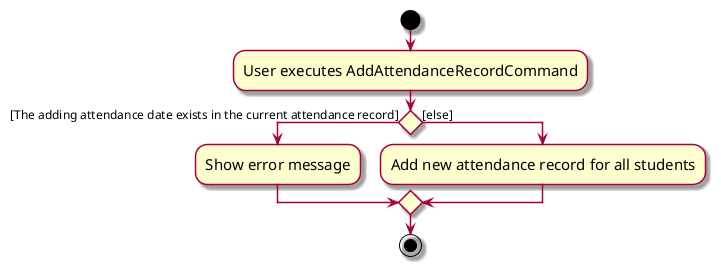 @startuml
skin rose
skinparam ActivityFontSize 15
skinparam ArrowFontSize 12
start
:User executes AddAttendanceRecordCommand;

'Since the beta syntax does not support placing the condition outside the
'diamond we place it as the true branch instead.

if () then ([The adding attendance date exists in the current attendance record])
    :Show error message;
else ([else])
    :Add new attendance record for all students;
endif
stop
@enduml
